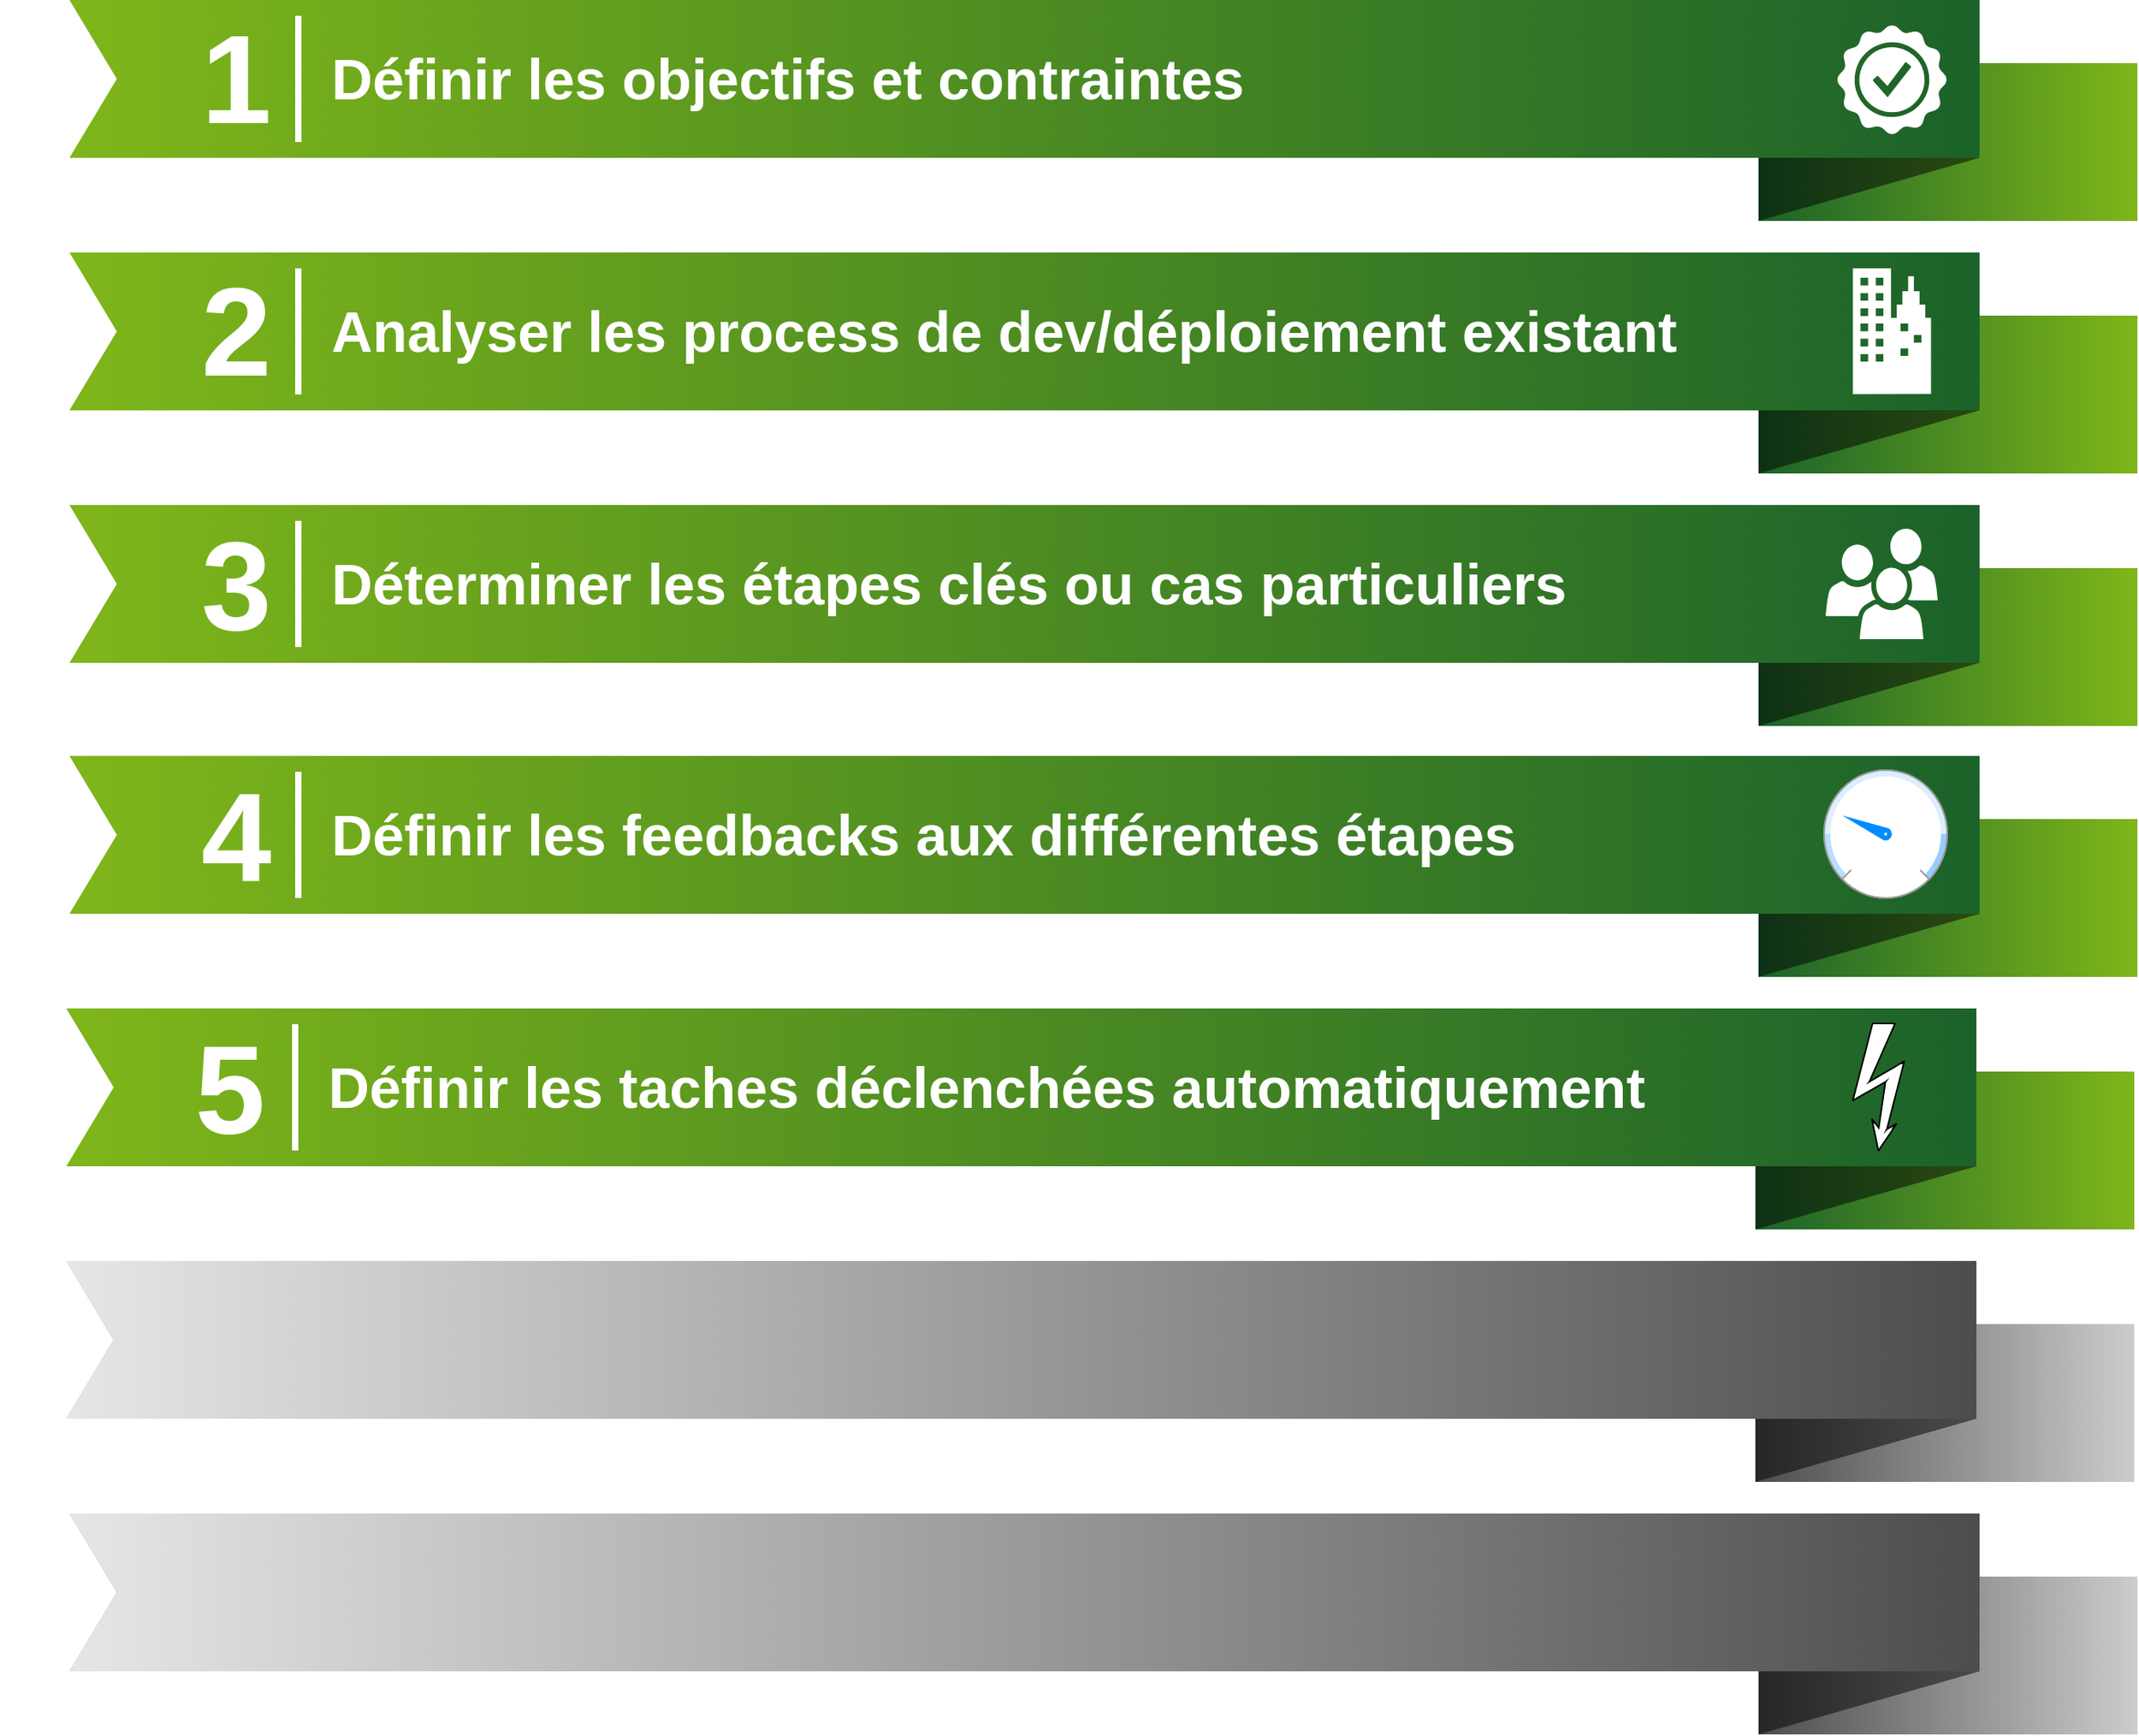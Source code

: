 <mxfile version="16.5.1" type="device"><diagram name="Page-1" id="1622d65d-c77d-c4b6-e0e7-3c11208c8684"><mxGraphModel dx="2816" dy="1782" grid="1" gridSize="10" guides="1" tooltips="1" connect="1" arrows="1" fold="1" page="1" pageScale="1.5" pageWidth="1169" pageHeight="826" background="none" math="0" shadow="0"><root><mxCell id="0" style=";html=1;"/><mxCell id="1" style=";html=1;" parent="0"/><mxCell id="869962fe87da545-3" value="" style="whiteSpace=wrap;html=1;rounded=0;shadow=0;dashed=0;strokeWidth=1;fontFamily=Tahoma;fontSize=10;fontColor=#FFFFFF;strokeColor=none;fillColor=#7FB61A;gradientColor=#1B622A;gradientDirection=west;" parent="1" vertex="1"><mxGeometry x="1360" y="122" width="240" height="100" as="geometry"/></mxCell><mxCell id="869962fe87da545-4" value="" style="verticalLabelPosition=bottom;verticalAlign=top;html=1;strokeWidth=1;shape=mxgraph.basic.orthogonal_triangle;rounded=0;shadow=0;dashed=0;fontFamily=Tahoma;fontSize=10;fontColor=#FFFFFF;flipV=1;fillColor=#000000;strokeColor=none;opacity=50;" parent="1" vertex="1"><mxGeometry x="1360" y="182" width="140" height="40" as="geometry"/></mxCell><mxCell id="869962fe87da545-2" value="" style="html=1;shadow=0;dashed=0;align=center;verticalAlign=middle;shape=mxgraph.arrows2.arrow;dy=0;dx=0;notch=30;rounded=0;strokeColor=none;strokeWidth=1;fillColor=#7FB61A;fontFamily=Tahoma;fontSize=10;fontColor=#FFFFFF;gradientColor=#1B622A;gradientDirection=east;" parent="1" vertex="1"><mxGeometry x="290" y="82" width="1210" height="100" as="geometry"/></mxCell><mxCell id="869962fe87da545-19" value="&lt;font style=&quot;font-size: 80px;&quot;&gt;1&lt;/font&gt;" style="text;html=1;strokeColor=none;fillColor=none;align=right;verticalAlign=middle;whiteSpace=wrap;rounded=0;shadow=0;dashed=0;fontFamily=Helvetica;fontSize=80;fontColor=#FFFFFF;fontStyle=1" parent="1" vertex="1"><mxGeometry x="250" y="92" width="170" height="80" as="geometry"/></mxCell><mxCell id="869962fe87da545-24" value="" style="line;strokeWidth=4;direction=south;html=1;rounded=0;shadow=0;dashed=0;fillColor=none;gradientColor=#AD0002;fontFamily=Helvetica;fontSize=150;fontColor=#FFFFFF;align=right;strokeColor=#FFFFFF;" parent="1" vertex="1"><mxGeometry x="430" y="92" width="10" height="80" as="geometry"/></mxCell><mxCell id="lwEGc4vEuPetbj3JGyn8-16" value="&lt;h1 style=&quot;font-size: 36px;&quot;&gt;&lt;span style=&quot;font-size: 36px;&quot;&gt;&lt;font style=&quot;font-size: 36px;&quot;&gt;Définir les objectifs et contraintes&lt;/font&gt;&lt;/span&gt;&lt;br style=&quot;font-size: 36px;&quot;&gt;&lt;/h1&gt;" style="text;html=1;strokeColor=none;fillColor=none;spacing=0;spacingTop=0;whiteSpace=wrap;overflow=hidden;rounded=0;shadow=0;dashed=0;fontFamily=Helvetica;fontSize=36;fontColor=#FFFFFF;align=left;verticalAlign=middle;horizontal=1;" parent="1" vertex="1"><mxGeometry x="456" y="82" width="930" height="100" as="geometry"/></mxCell><mxCell id="lwEGc4vEuPetbj3JGyn8-18" value="" style="whiteSpace=wrap;html=1;rounded=0;shadow=0;dashed=0;strokeWidth=1;fontFamily=Tahoma;fontSize=10;fontColor=#FFFFFF;strokeColor=none;fillColor=#7FB61A;gradientColor=#1B622A;gradientDirection=west;" parent="1" vertex="1"><mxGeometry x="1360" y="282" width="240" height="100" as="geometry"/></mxCell><mxCell id="lwEGc4vEuPetbj3JGyn8-19" value="" style="verticalLabelPosition=bottom;verticalAlign=top;html=1;strokeWidth=1;shape=mxgraph.basic.orthogonal_triangle;rounded=0;shadow=0;dashed=0;fontFamily=Tahoma;fontSize=10;fontColor=#FFFFFF;flipV=1;fillColor=#000000;strokeColor=none;opacity=50;" parent="1" vertex="1"><mxGeometry x="1360" y="342" width="140" height="40" as="geometry"/></mxCell><mxCell id="lwEGc4vEuPetbj3JGyn8-20" value="" style="html=1;shadow=0;dashed=0;align=center;verticalAlign=middle;shape=mxgraph.arrows2.arrow;dy=0;dx=0;notch=30;rounded=0;strokeColor=none;strokeWidth=1;fillColor=#7FB61A;fontFamily=Tahoma;fontSize=10;fontColor=#FFFFFF;gradientColor=#1B622A;gradientDirection=east;" parent="1" vertex="1"><mxGeometry x="290" y="242" width="1210" height="100" as="geometry"/></mxCell><mxCell id="lwEGc4vEuPetbj3JGyn8-21" value="&lt;font style=&quot;font-size: 80px&quot;&gt;2&lt;/font&gt;" style="text;html=1;strokeColor=none;fillColor=none;align=right;verticalAlign=middle;whiteSpace=wrap;rounded=0;shadow=0;dashed=0;fontFamily=Helvetica;fontSize=80;fontColor=#FFFFFF;fontStyle=1" parent="1" vertex="1"><mxGeometry x="250" y="252" width="170" height="80" as="geometry"/></mxCell><mxCell id="lwEGc4vEuPetbj3JGyn8-22" value="" style="line;strokeWidth=4;direction=south;html=1;rounded=0;shadow=0;dashed=0;fillColor=none;gradientColor=#AD0002;fontFamily=Helvetica;fontSize=150;fontColor=#FFFFFF;align=right;strokeColor=#FFFFFF;" parent="1" vertex="1"><mxGeometry x="430" y="252" width="10" height="80" as="geometry"/></mxCell><mxCell id="lwEGc4vEuPetbj3JGyn8-24" value="&lt;h1 style=&quot;font-size: 36px;&quot;&gt;&lt;span style=&quot;font-size: 36px;&quot;&gt;Analyser les process de dev/déploiement existant&lt;/span&gt;&lt;br style=&quot;font-size: 36px;&quot;&gt;&lt;/h1&gt;" style="text;html=1;strokeColor=none;fillColor=none;spacing=0;spacingTop=0;whiteSpace=wrap;overflow=hidden;rounded=0;shadow=0;dashed=0;fontFamily=Helvetica;fontSize=36;fontColor=#FFFFFF;align=left;verticalAlign=middle;" parent="1" vertex="1"><mxGeometry x="456" y="242" width="930" height="100" as="geometry"/></mxCell><mxCell id="lwEGc4vEuPetbj3JGyn8-25" value="" style="whiteSpace=wrap;html=1;rounded=0;shadow=0;dashed=0;strokeWidth=1;fontFamily=Tahoma;fontSize=10;fontColor=#FFFFFF;strokeColor=none;fillColor=#7FB61A;gradientColor=#1B622A;gradientDirection=west;" parent="1" vertex="1"><mxGeometry x="1360" y="442" width="240" height="100" as="geometry"/></mxCell><mxCell id="lwEGc4vEuPetbj3JGyn8-26" value="" style="verticalLabelPosition=bottom;verticalAlign=top;html=1;strokeWidth=1;shape=mxgraph.basic.orthogonal_triangle;rounded=0;shadow=0;dashed=0;fontFamily=Tahoma;fontSize=10;fontColor=#FFFFFF;flipV=1;fillColor=#000000;strokeColor=none;opacity=50;" parent="1" vertex="1"><mxGeometry x="1360" y="502" width="140" height="40" as="geometry"/></mxCell><mxCell id="lwEGc4vEuPetbj3JGyn8-27" value="" style="html=1;shadow=0;dashed=0;align=center;verticalAlign=middle;shape=mxgraph.arrows2.arrow;dy=0;dx=0;notch=30;rounded=0;strokeColor=none;strokeWidth=1;fillColor=#7FB61A;fontFamily=Tahoma;fontSize=10;fontColor=#FFFFFF;gradientColor=#1B622A;gradientDirection=east;" parent="1" vertex="1"><mxGeometry x="290" y="402" width="1210" height="100" as="geometry"/></mxCell><mxCell id="lwEGc4vEuPetbj3JGyn8-28" value="" style="line;strokeWidth=4;direction=south;html=1;rounded=0;shadow=0;dashed=0;fillColor=none;gradientColor=#AD0002;fontFamily=Helvetica;fontSize=150;fontColor=#FFFFFF;align=right;strokeColor=#FFFFFF;" parent="1" vertex="1"><mxGeometry x="430" y="412" width="10" height="80" as="geometry"/></mxCell><mxCell id="lwEGc4vEuPetbj3JGyn8-29" value="" style="shadow=0;dashed=0;html=1;strokeColor=none;fillColor=#FFFFFF;labelPosition=center;verticalLabelPosition=bottom;verticalAlign=top;shape=mxgraph.office.users.users;rounded=0;fontFamily=Helvetica;fontSize=12;fontColor=#FFFFFF;align=left;" parent="1" vertex="1"><mxGeometry x="1402.5" y="417" width="71" height="70" as="geometry"/></mxCell><mxCell id="lwEGc4vEuPetbj3JGyn8-30" value="&lt;b style=&quot;font-size: 36px&quot;&gt;Déterminer les étapes clés ou cas particuliers&lt;/b&gt;" style="text;html=1;strokeColor=none;fillColor=none;spacing=0;spacingTop=0;whiteSpace=wrap;overflow=hidden;rounded=0;shadow=0;dashed=0;fontFamily=Helvetica;fontSize=36;fontColor=#FFFFFF;align=left;verticalAlign=middle;" parent="1" vertex="1"><mxGeometry x="456" y="402" width="930" height="100" as="geometry"/></mxCell><mxCell id="lwEGc4vEuPetbj3JGyn8-31" value="&lt;font style=&quot;font-size: 80px&quot;&gt;3&lt;/font&gt;" style="text;html=1;strokeColor=none;fillColor=none;align=right;verticalAlign=middle;whiteSpace=wrap;rounded=0;shadow=0;dashed=0;fontFamily=Helvetica;fontSize=80;fontColor=#FFFFFF;fontStyle=1" parent="1" vertex="1"><mxGeometry x="250" y="413" width="170" height="80" as="geometry"/></mxCell><mxCell id="lwEGc4vEuPetbj3JGyn8-32" value="" style="whiteSpace=wrap;html=1;rounded=0;shadow=0;dashed=0;strokeWidth=1;fontFamily=Tahoma;fontSize=10;fontColor=#FFFFFF;strokeColor=none;fillColor=#7FB61A;gradientColor=#1B622A;gradientDirection=west;" parent="1" vertex="1"><mxGeometry x="1360" y="601" width="240" height="100" as="geometry"/></mxCell><mxCell id="lwEGc4vEuPetbj3JGyn8-33" value="" style="verticalLabelPosition=bottom;verticalAlign=top;html=1;strokeWidth=1;shape=mxgraph.basic.orthogonal_triangle;rounded=0;shadow=0;dashed=0;fontFamily=Tahoma;fontSize=10;fontColor=#FFFFFF;flipV=1;fillColor=#000000;strokeColor=none;opacity=50;" parent="1" vertex="1"><mxGeometry x="1360" y="661" width="140" height="40" as="geometry"/></mxCell><mxCell id="lwEGc4vEuPetbj3JGyn8-34" value="" style="html=1;shadow=0;dashed=0;align=center;verticalAlign=middle;shape=mxgraph.arrows2.arrow;dy=0;dx=0;notch=30;rounded=0;strokeColor=none;strokeWidth=1;fillColor=#7FB61A;fontFamily=Tahoma;fontSize=10;fontColor=#FFFFFF;gradientColor=#1B622A;gradientDirection=east;" parent="1" vertex="1"><mxGeometry x="290" y="561" width="1210" height="100" as="geometry"/></mxCell><mxCell id="lwEGc4vEuPetbj3JGyn8-35" value="" style="line;strokeWidth=4;direction=south;html=1;rounded=0;shadow=0;dashed=0;fillColor=none;gradientColor=#AD0002;fontFamily=Helvetica;fontSize=150;fontColor=#FFFFFF;align=right;strokeColor=#FFFFFF;" parent="1" vertex="1"><mxGeometry x="430" y="571" width="10" height="80" as="geometry"/></mxCell><mxCell id="lwEGc4vEuPetbj3JGyn8-37" value="&lt;b style=&quot;font-size: 36px&quot;&gt;Définir les feedbacks aux différentes étapes&lt;/b&gt;" style="text;html=1;strokeColor=none;fillColor=none;spacing=0;spacingTop=0;whiteSpace=wrap;overflow=hidden;rounded=0;shadow=0;dashed=0;fontFamily=Helvetica;fontSize=36;fontColor=#FFFFFF;align=left;verticalAlign=middle;" parent="1" vertex="1"><mxGeometry x="456" y="561" width="930" height="100" as="geometry"/></mxCell><mxCell id="lwEGc4vEuPetbj3JGyn8-38" value="&lt;font style=&quot;font-size: 80px&quot;&gt;4&lt;/font&gt;" style="text;html=1;strokeColor=none;fillColor=none;align=right;verticalAlign=middle;whiteSpace=wrap;rounded=0;shadow=0;dashed=0;fontFamily=Helvetica;fontSize=80;fontColor=#FFFFFF;fontStyle=1" parent="1" vertex="1"><mxGeometry x="250" y="572" width="170" height="80" as="geometry"/></mxCell><mxCell id="lwEGc4vEuPetbj3JGyn8-39" value="" style="whiteSpace=wrap;html=1;rounded=0;shadow=0;dashed=0;strokeWidth=1;fontFamily=Tahoma;fontSize=10;fontColor=#FFFFFF;strokeColor=none;fillColor=#7FB61A;gradientColor=#1B622A;gradientDirection=west;" parent="1" vertex="1"><mxGeometry x="1358" y="761" width="240" height="100" as="geometry"/></mxCell><mxCell id="lwEGc4vEuPetbj3JGyn8-40" value="" style="verticalLabelPosition=bottom;verticalAlign=top;html=1;strokeWidth=1;shape=mxgraph.basic.orthogonal_triangle;rounded=0;shadow=0;dashed=0;fontFamily=Tahoma;fontSize=10;fontColor=#FFFFFF;flipV=1;fillColor=#000000;strokeColor=none;opacity=50;" parent="1" vertex="1"><mxGeometry x="1358" y="821" width="140" height="40" as="geometry"/></mxCell><mxCell id="lwEGc4vEuPetbj3JGyn8-41" value="" style="html=1;shadow=0;dashed=0;align=center;verticalAlign=middle;shape=mxgraph.arrows2.arrow;dy=0;dx=0;notch=30;rounded=0;strokeColor=none;strokeWidth=1;fillColor=#7FB61A;fontFamily=Tahoma;fontSize=10;fontColor=#FFFFFF;gradientColor=#1B622A;gradientDirection=east;" parent="1" vertex="1"><mxGeometry x="288" y="721" width="1210" height="100" as="geometry"/></mxCell><mxCell id="lwEGc4vEuPetbj3JGyn8-42" value="" style="line;strokeWidth=4;direction=south;html=1;rounded=0;shadow=0;dashed=0;fillColor=none;gradientColor=#AD0002;fontFamily=Helvetica;fontSize=150;fontColor=#FFFFFF;align=right;strokeColor=#FFFFFF;" parent="1" vertex="1"><mxGeometry x="428" y="731" width="10" height="80" as="geometry"/></mxCell><mxCell id="lwEGc4vEuPetbj3JGyn8-44" value="&lt;b style=&quot;font-size: 36px&quot;&gt;Définir les taches déclenchées automatiquement&lt;/b&gt;" style="text;html=1;strokeColor=none;fillColor=none;spacing=0;spacingTop=0;whiteSpace=wrap;overflow=hidden;rounded=0;shadow=0;dashed=0;fontFamily=Helvetica;fontSize=36;fontColor=#FFFFFF;align=left;verticalAlign=middle;" parent="1" vertex="1"><mxGeometry x="454" y="721" width="930" height="100" as="geometry"/></mxCell><mxCell id="lwEGc4vEuPetbj3JGyn8-45" value="&lt;font style=&quot;font-size: 80px&quot;&gt;5&lt;/font&gt;" style="text;html=1;strokeColor=none;fillColor=none;align=right;verticalAlign=middle;whiteSpace=wrap;rounded=0;shadow=0;dashed=0;fontFamily=Helvetica;fontSize=80;fontColor=#FFFFFF;fontStyle=1" parent="1" vertex="1"><mxGeometry x="246" y="732" width="170" height="80" as="geometry"/></mxCell><mxCell id="lwEGc4vEuPetbj3JGyn8-47" value="" style="whiteSpace=wrap;html=1;rounded=0;shadow=0;dashed=0;strokeWidth=1;fontFamily=Tahoma;fontSize=10;fontColor=#FFFFFF;strokeColor=none;fillColor=#7FB61A;gradientColor=#1B622A;gradientDirection=west;" parent="1" vertex="1"><mxGeometry x="1358" y="921" width="240" height="100" as="geometry"/></mxCell><mxCell id="lwEGc4vEuPetbj3JGyn8-48" value="" style="verticalLabelPosition=bottom;verticalAlign=top;html=1;strokeWidth=1;shape=mxgraph.basic.orthogonal_triangle;rounded=0;shadow=0;dashed=0;fontFamily=Tahoma;fontSize=10;fontColor=#FFFFFF;flipV=1;fillColor=#000000;strokeColor=none;opacity=50;" parent="1" vertex="1"><mxGeometry x="1358" y="981" width="140" height="40" as="geometry"/></mxCell><mxCell id="lwEGc4vEuPetbj3JGyn8-49" value="" style="html=1;shadow=0;dashed=0;align=center;verticalAlign=middle;shape=mxgraph.arrows2.arrow;dy=0;dx=0;notch=30;rounded=0;strokeColor=none;strokeWidth=1;fillColor=#7FB61A;fontFamily=Tahoma;fontSize=10;fontColor=#FFFFFF;gradientColor=#1B622A;gradientDirection=east;" parent="1" vertex="1"><mxGeometry x="288" y="881" width="1210" height="100" as="geometry"/></mxCell><mxCell id="lwEGc4vEuPetbj3JGyn8-50" value="" style="line;strokeWidth=4;direction=south;html=1;rounded=0;shadow=0;dashed=0;fillColor=none;gradientColor=#AD0002;fontFamily=Helvetica;fontSize=150;fontColor=#FFFFFF;align=right;strokeColor=#FFFFFF;" parent="1" vertex="1"><mxGeometry x="428" y="891" width="10" height="80" as="geometry"/></mxCell><mxCell id="lwEGc4vEuPetbj3JGyn8-52" value="&lt;b style=&quot;font-size: 36px&quot;&gt;Choisir les outils&lt;/b&gt;" style="text;html=1;strokeColor=none;fillColor=none;spacing=0;spacingTop=0;whiteSpace=wrap;overflow=hidden;rounded=0;shadow=0;dashed=0;fontFamily=Helvetica;fontSize=36;fontColor=#FFFFFF;align=left;verticalAlign=middle;" parent="1" vertex="1"><mxGeometry x="454" y="881" width="930" height="100" as="geometry"/></mxCell><mxCell id="lwEGc4vEuPetbj3JGyn8-53" value="&lt;font style=&quot;font-size: 80px&quot;&gt;6&lt;/font&gt;" style="text;html=1;strokeColor=none;fillColor=none;align=right;verticalAlign=middle;whiteSpace=wrap;rounded=0;shadow=0;dashed=0;fontFamily=Helvetica;fontSize=80;fontColor=#FFFFFF;fontStyle=1" parent="1" vertex="1"><mxGeometry x="248" y="892" width="170" height="80" as="geometry"/></mxCell><mxCell id="lwEGc4vEuPetbj3JGyn8-54" value="" style="whiteSpace=wrap;html=1;rounded=0;shadow=0;dashed=0;strokeWidth=1;fontFamily=Tahoma;fontSize=10;fontColor=#FFFFFF;strokeColor=none;fillColor=#7FB61A;gradientColor=#1B622A;gradientDirection=west;" parent="1" vertex="1"><mxGeometry x="1360" y="1081" width="240" height="100" as="geometry"/></mxCell><mxCell id="lwEGc4vEuPetbj3JGyn8-55" value="" style="verticalLabelPosition=bottom;verticalAlign=top;html=1;strokeWidth=1;shape=mxgraph.basic.orthogonal_triangle;rounded=0;shadow=0;dashed=0;fontFamily=Tahoma;fontSize=10;fontColor=#FFFFFF;flipV=1;fillColor=#000000;strokeColor=none;opacity=50;" parent="1" vertex="1"><mxGeometry x="1360" y="1141" width="140" height="40" as="geometry"/></mxCell><mxCell id="lwEGc4vEuPetbj3JGyn8-56" value="" style="html=1;shadow=0;dashed=0;align=center;verticalAlign=middle;shape=mxgraph.arrows2.arrow;dy=0;dx=0;notch=30;rounded=0;strokeColor=none;strokeWidth=1;fillColor=#7FB61A;fontFamily=Tahoma;fontSize=10;fontColor=#FFFFFF;gradientColor=#1B622A;gradientDirection=east;" parent="1" vertex="1"><mxGeometry x="290" y="1041" width="1210" height="100" as="geometry"/></mxCell><mxCell id="lwEGc4vEuPetbj3JGyn8-57" value="" style="line;strokeWidth=4;direction=south;html=1;rounded=0;shadow=0;dashed=0;fillColor=none;gradientColor=#AD0002;fontFamily=Helvetica;fontSize=150;fontColor=#FFFFFF;align=right;strokeColor=#FFFFFF;" parent="1" vertex="1"><mxGeometry x="430" y="1051" width="10" height="80" as="geometry"/></mxCell><mxCell id="lwEGc4vEuPetbj3JGyn8-59" value="&lt;b style=&quot;font-size: 36px&quot;&gt;Implémenter le/les pipelines&lt;/b&gt;" style="text;html=1;strokeColor=none;fillColor=none;spacing=0;spacingTop=0;whiteSpace=wrap;overflow=hidden;rounded=0;shadow=0;dashed=0;fontFamily=Helvetica;fontSize=36;fontColor=#FFFFFF;align=left;verticalAlign=middle;" parent="1" vertex="1"><mxGeometry x="456" y="1041" width="930" height="100" as="geometry"/></mxCell><mxCell id="lwEGc4vEuPetbj3JGyn8-60" value="&lt;font style=&quot;font-size: 80px&quot;&gt;7&lt;/font&gt;" style="text;html=1;strokeColor=none;fillColor=none;align=right;verticalAlign=middle;whiteSpace=wrap;rounded=0;shadow=0;dashed=0;fontFamily=Helvetica;fontSize=80;fontColor=#FFFFFF;fontStyle=1" parent="1" vertex="1"><mxGeometry x="250" y="1052" width="170" height="80" as="geometry"/></mxCell><mxCell id="lwEGc4vEuPetbj3JGyn8-61" value="" style="shadow=0;dashed=0;html=1;strokeColor=none;fillColor=#FFFFFF;labelPosition=center;verticalLabelPosition=bottom;verticalAlign=top;shape=mxgraph.office.concepts.best_practices;rounded=0;fontFamily=Helvetica;fontSize=12;fontColor=#FFFFFF;align=left;" parent="1" vertex="1"><mxGeometry x="1409.5" y="97.5" width="70" height="70" as="geometry"/></mxCell><mxCell id="lwEGc4vEuPetbj3JGyn8-62" value="" style="shadow=0;dashed=0;html=1;strokeColor=none;fillColor=#FFFFFF;labelPosition=center;verticalLabelPosition=bottom;verticalAlign=top;shape=mxgraph.office.concepts.on_premises;rounded=0;fontFamily=Helvetica;fontSize=12;fontColor=#FFFFFF;align=left;aspect=fixed;" parent="1" vertex="1"><mxGeometry x="1419.75" y="252" width="49.5" height="79.7" as="geometry"/></mxCell><mxCell id="lwEGc4vEuPetbj3JGyn8-63" value="" style="shadow=0;dashed=0;html=1;strokeColor=none;fillColor=#FFFFFF;labelPosition=center;verticalLabelPosition=bottom;verticalAlign=top;shape=mxgraph.office.concepts.maintenance;rounded=0;fontFamily=Helvetica;fontSize=12;fontColor=#FFFFFF;align=left;" parent="1" vertex="1"><mxGeometry x="1406" y="892" width="64" height="80" as="geometry"/></mxCell><mxCell id="lwEGc4vEuPetbj3JGyn8-68" value="" style="verticalLabelPosition=bottom;shadow=0;dashed=0;align=center;html=1;verticalAlign=top;strokeWidth=1;shape=mxgraph.mockup.graphics.gauge;fillColor=#ffffff;strokeColor=#999999;gaugePos=25;scaleColors=#bbddff,#ddeeff,#99ccff;gaugeLabels=,,;needleColor=#008cff;fontSize=36;" parent="1" vertex="1"><mxGeometry x="1401.5" y="570" width="78" height="81" as="geometry"/></mxCell><mxCell id="lwEGc4vEuPetbj3JGyn8-72" value="" style="shape=mxgraph.signs.sports.kayak;html=1;pointerEvents=1;verticalLabelPosition=bottom;verticalAlign=top;align=center;sketch=0;fontSize=36;" parent="1" vertex="1"><mxGeometry x="1398.5" y="1051" width="84" height="79" as="geometry"/></mxCell><mxCell id="lwEGc4vEuPetbj3JGyn8-73" value="" style="shape=mxgraph.signs.safety.high_voltage_2;html=1;pointerEvents=1;verticalLabelPosition=bottom;verticalAlign=top;align=center;sketch=0;fontSize=36;aspect=fixed;" parent="1" vertex="1"><mxGeometry x="1419.75" y="730.5" width="32.53" height="80.5" as="geometry"/></mxCell><mxCell id="UFzoURnP-DX85Hu4f8a0-20" value="" style="whiteSpace=wrap;html=1;rounded=0;shadow=0;dashed=0;strokeWidth=1;fontFamily=Tahoma;fontSize=10;fontColor=#FFFFFF;strokeColor=none;fillColor=#CCCCCC;gradientColor=#4D4D4D;gradientDirection=west;" parent="1" vertex="1"><mxGeometry x="1358" y="921" width="240" height="100" as="geometry"/></mxCell><mxCell id="UFzoURnP-DX85Hu4f8a0-21" value="" style="verticalLabelPosition=bottom;verticalAlign=top;html=1;strokeWidth=1;shape=mxgraph.basic.orthogonal_triangle;rounded=0;shadow=0;dashed=0;fontFamily=Tahoma;fontSize=10;fontColor=#FFFFFF;flipV=1;fillColor=#000000;strokeColor=none;opacity=50;" parent="1" vertex="1"><mxGeometry x="1358" y="981" width="140" height="40" as="geometry"/></mxCell><mxCell id="UFzoURnP-DX85Hu4f8a0-22" value="" style="html=1;shadow=0;dashed=0;align=center;verticalAlign=middle;shape=mxgraph.arrows2.arrow;dy=0;dx=0;notch=30;rounded=0;strokeColor=none;strokeWidth=1;fillColor=#E6E6E6;fontFamily=Tahoma;fontSize=10;fontColor=#FFFFFF;gradientColor=#4D4D4D;gradientDirection=east;" parent="1" vertex="1"><mxGeometry x="288" y="881" width="1210" height="100" as="geometry"/></mxCell><mxCell id="UFzoURnP-DX85Hu4f8a0-23" value="" style="whiteSpace=wrap;html=1;rounded=0;shadow=0;dashed=0;strokeWidth=1;fontFamily=Tahoma;fontSize=10;fontColor=#FFFFFF;strokeColor=none;fillColor=#CCCCCC;gradientColor=#4D4D4D;gradientDirection=west;" parent="1" vertex="1"><mxGeometry x="1360" y="1081" width="240" height="100" as="geometry"/></mxCell><mxCell id="UFzoURnP-DX85Hu4f8a0-24" value="" style="verticalLabelPosition=bottom;verticalAlign=top;html=1;strokeWidth=1;shape=mxgraph.basic.orthogonal_triangle;rounded=0;shadow=0;dashed=0;fontFamily=Tahoma;fontSize=10;fontColor=#FFFFFF;flipV=1;fillColor=#000000;strokeColor=none;opacity=50;" parent="1" vertex="1"><mxGeometry x="1360" y="1141" width="140" height="40" as="geometry"/></mxCell><mxCell id="UFzoURnP-DX85Hu4f8a0-25" value="" style="html=1;shadow=0;dashed=0;align=center;verticalAlign=middle;shape=mxgraph.arrows2.arrow;dy=0;dx=0;notch=30;rounded=0;strokeColor=none;strokeWidth=1;fillColor=#E6E6E6;fontFamily=Tahoma;fontSize=10;fontColor=#FFFFFF;gradientColor=#4D4D4D;gradientDirection=east;" parent="1" vertex="1"><mxGeometry x="290" y="1041" width="1210" height="100" as="geometry"/></mxCell></root></mxGraphModel></diagram></mxfile>